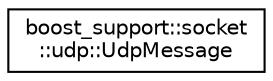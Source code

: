 digraph "Graphical Class Hierarchy"
{
 // LATEX_PDF_SIZE
  edge [fontname="Helvetica",fontsize="10",labelfontname="Helvetica",labelfontsize="10"];
  node [fontname="Helvetica",fontsize="10",shape=record];
  rankdir="LR";
  Node0 [label="boost_support::socket\l::udp::UdpMessage",height=0.2,width=0.4,color="black", fillcolor="white", style="filled",URL="$classboost__support_1_1socket_1_1udp_1_1UdpMessage.html",tooltip="Immutable class to store received udp message."];
}
